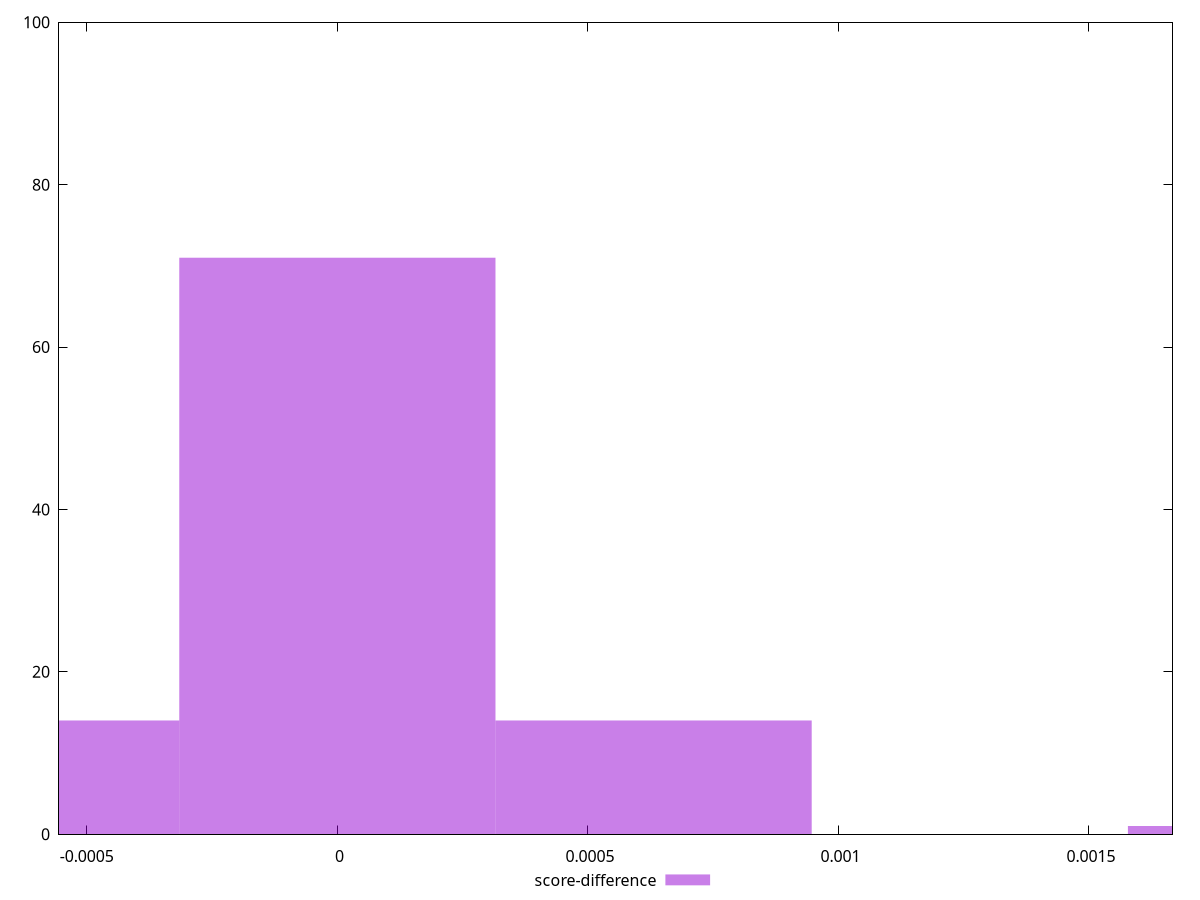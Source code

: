 reset

$scoreDifference <<EOF
0 71
0.0018932133067854282 1
-0.0006310711022618093 14
0.0006310711022618093 14
EOF

set key outside below
set boxwidth 0.0006310711022618093
set xrange [-0.0005555555555555314:0.0016666666666665941]
set yrange [0:100]
set trange [0:100]
set style fill transparent solid 0.5 noborder
set terminal svg size 640, 490 enhanced background rgb 'white'
set output "report_00008_2021-01-22T20:58:29.167/uses-rel-preload/samples/pages+cached/score-difference/histogram.svg"

plot $scoreDifference title "score-difference" with boxes

reset
